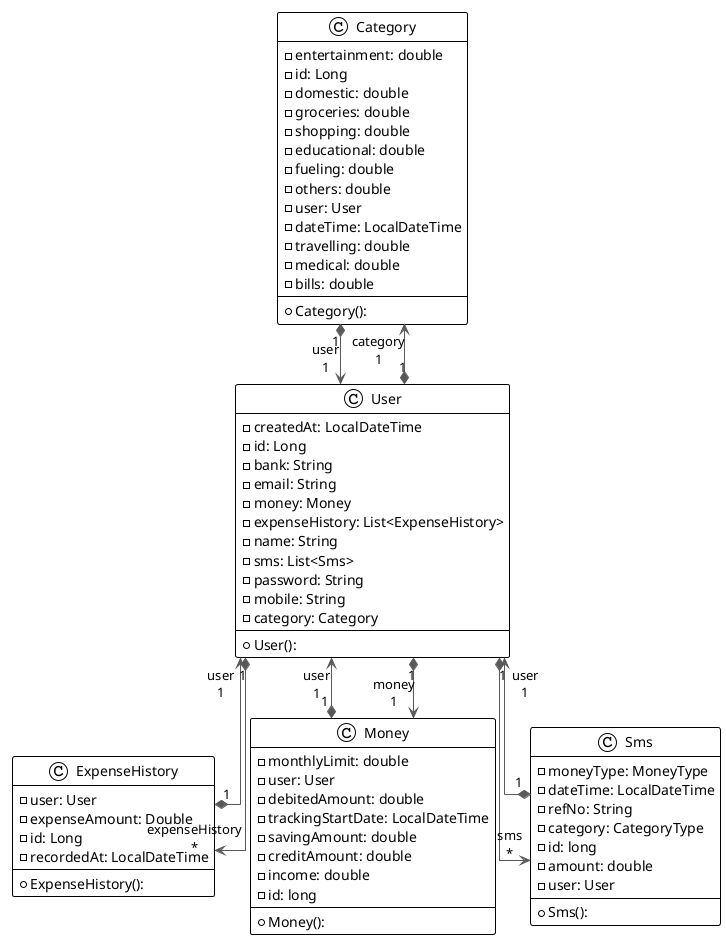 @startuml

!theme plain
top to bottom direction
skinparam linetype ortho

class Category {
  + Category(): 
  - entertainment: double
  - id: Long
  - domestic: double
  - groceries: double
  - shopping: double
  - educational: double
  - fueling: double
  - others: double
  - user: User
  - dateTime: LocalDateTime
  - travelling: double
  - medical: double
  - bills: double
}
class ExpenseHistory {
  + ExpenseHistory(): 
  - user: User
  - expenseAmount: Double
  - id: Long
  - recordedAt: LocalDateTime
}
class Money {
  + Money(): 
  - monthlyLimit: double
  - user: User
  - debitedAmount: double
  - trackingStartDate: LocalDateTime
  - savingAmount: double
  - creditAmount: double
  - income: double
  - id: long
}
class Sms {
  + Sms(): 
  - moneyType: MoneyType
  - dateTime: LocalDateTime
  - refNo: String
  - category: CategoryType
  - id: long
  - amount: double
  - user: User
}
class User {
  + User(): 
  - createdAt: LocalDateTime
  - id: Long
  - bank: String
  - email: String
  - money: Money
  - expenseHistory: List<ExpenseHistory>
  - name: String
  - sms: List<Sms>
  - password: String
  - mobile: String
  - category: Category
}

Category       "1" *-[#595959,plain]-> "user\n1" User           
ExpenseHistory "1" *-[#595959,plain]-> "user\n1" User           
Money          "1" *-[#595959,plain]-> "user\n1" User           
Sms            "1" *-[#595959,plain]-> "user\n1" User           
User           "1" *-[#595959,plain]-> "category\n1" Category       
User           "1" *-[#595959,plain]-> "expenseHistory\n*" ExpenseHistory 
User           "1" *-[#595959,plain]-> "money\n1" Money          
User           "1" *-[#595959,plain]-> "sms\n*" Sms            
@enduml
